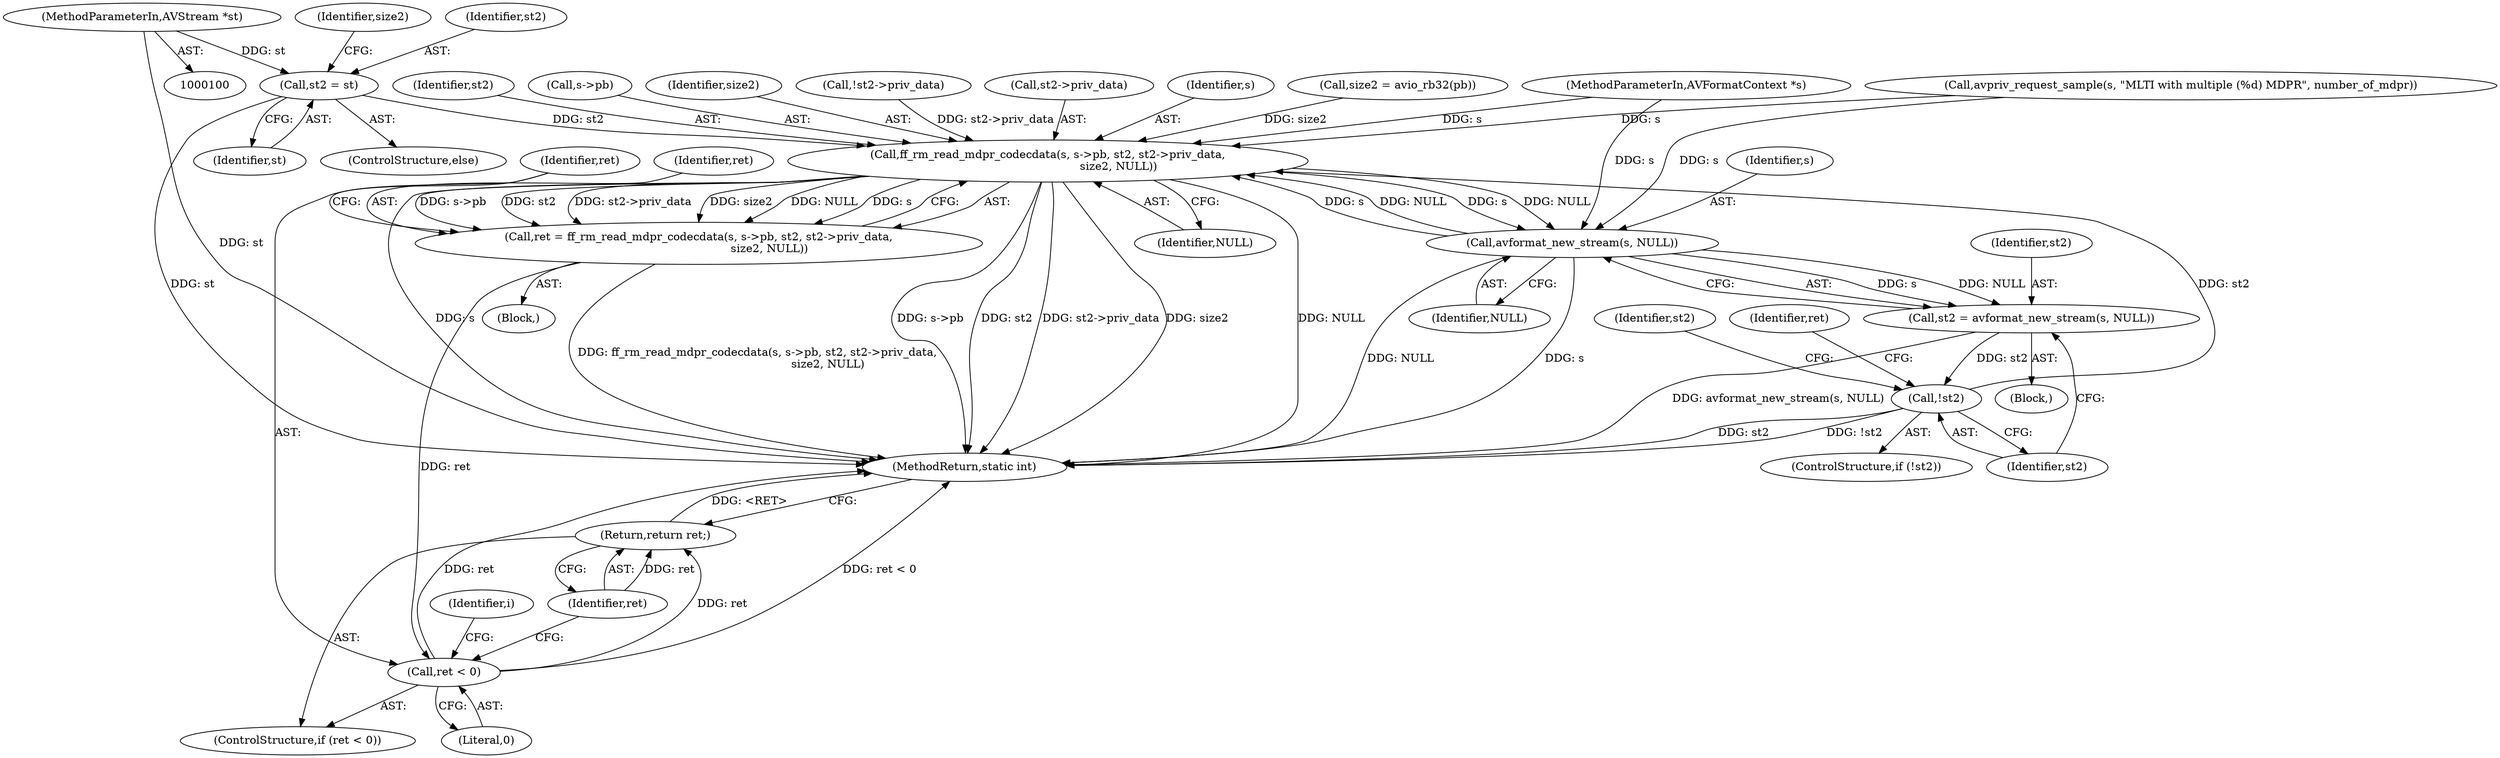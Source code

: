 digraph "0_FFmpeg_a7e032a277452366771951e29fd0bf2bd5c029f0@pointer" {
"1000227" [label="(Call,st2 = st)"];
"1000103" [label="(MethodParameterIn,AVStream *st)"];
"1000236" [label="(Call,ff_rm_read_mdpr_codecdata(s, s->pb, st2, st2->priv_data,\n                                        size2, NULL))"];
"1000157" [label="(Call,avformat_new_stream(s, NULL))"];
"1000155" [label="(Call,st2 = avformat_new_stream(s, NULL))"];
"1000161" [label="(Call,!st2)"];
"1000234" [label="(Call,ret = ff_rm_read_mdpr_codecdata(s, s->pb, st2, st2->priv_data,\n                                        size2, NULL))"];
"1000248" [label="(Call,ret < 0)"];
"1000251" [label="(Return,return ret;)"];
"1000249" [label="(Identifier,ret)"];
"1000226" [label="(ControlStructure,else)"];
"1000247" [label="(ControlStructure,if (ret < 0))"];
"1000219" [label="(Call,!st2->priv_data)"];
"1000101" [label="(MethodParameterIn,AVFormatContext *s)"];
"1000235" [label="(Identifier,ret)"];
"1000242" [label="(Call,st2->priv_data)"];
"1000157" [label="(Call,avformat_new_stream(s, NULL))"];
"1000237" [label="(Identifier,s)"];
"1000251" [label="(Return,return ret;)"];
"1000236" [label="(Call,ff_rm_read_mdpr_codecdata(s, s->pb, st2, st2->priv_data,\n                                        size2, NULL))"];
"1000255" [label="(MethodReturn,static int)"];
"1000135" [label="(Call,avpriv_request_sample(s, \"MLTI with multiple (%d) MDPR\", number_of_mdpr))"];
"1000230" [label="(Call,size2 = avio_rb32(pb))"];
"1000147" [label="(Identifier,i)"];
"1000156" [label="(Identifier,st2)"];
"1000241" [label="(Identifier,st2)"];
"1000227" [label="(Call,st2 = st)"];
"1000159" [label="(Identifier,NULL)"];
"1000246" [label="(Identifier,NULL)"];
"1000165" [label="(Identifier,ret)"];
"1000238" [label="(Call,s->pb)"];
"1000231" [label="(Identifier,size2)"];
"1000172" [label="(Identifier,st2)"];
"1000161" [label="(Call,!st2)"];
"1000158" [label="(Identifier,s)"];
"1000228" [label="(Identifier,st2)"];
"1000245" [label="(Identifier,size2)"];
"1000234" [label="(Call,ret = ff_rm_read_mdpr_codecdata(s, s->pb, st2, st2->priv_data,\n                                        size2, NULL))"];
"1000252" [label="(Identifier,ret)"];
"1000250" [label="(Literal,0)"];
"1000155" [label="(Call,st2 = avformat_new_stream(s, NULL))"];
"1000148" [label="(Block,)"];
"1000103" [label="(MethodParameterIn,AVStream *st)"];
"1000154" [label="(Block,)"];
"1000162" [label="(Identifier,st2)"];
"1000160" [label="(ControlStructure,if (!st2))"];
"1000248" [label="(Call,ret < 0)"];
"1000229" [label="(Identifier,st)"];
"1000227" -> "1000226"  [label="AST: "];
"1000227" -> "1000229"  [label="CFG: "];
"1000228" -> "1000227"  [label="AST: "];
"1000229" -> "1000227"  [label="AST: "];
"1000231" -> "1000227"  [label="CFG: "];
"1000227" -> "1000255"  [label="DDG: st"];
"1000103" -> "1000227"  [label="DDG: st"];
"1000227" -> "1000236"  [label="DDG: st2"];
"1000103" -> "1000100"  [label="AST: "];
"1000103" -> "1000255"  [label="DDG: st"];
"1000236" -> "1000234"  [label="AST: "];
"1000236" -> "1000246"  [label="CFG: "];
"1000237" -> "1000236"  [label="AST: "];
"1000238" -> "1000236"  [label="AST: "];
"1000241" -> "1000236"  [label="AST: "];
"1000242" -> "1000236"  [label="AST: "];
"1000245" -> "1000236"  [label="AST: "];
"1000246" -> "1000236"  [label="AST: "];
"1000234" -> "1000236"  [label="CFG: "];
"1000236" -> "1000255"  [label="DDG: s"];
"1000236" -> "1000255"  [label="DDG: s->pb"];
"1000236" -> "1000255"  [label="DDG: st2->priv_data"];
"1000236" -> "1000255"  [label="DDG: size2"];
"1000236" -> "1000255"  [label="DDG: NULL"];
"1000236" -> "1000255"  [label="DDG: st2"];
"1000236" -> "1000157"  [label="DDG: s"];
"1000236" -> "1000157"  [label="DDG: NULL"];
"1000236" -> "1000234"  [label="DDG: s->pb"];
"1000236" -> "1000234"  [label="DDG: st2"];
"1000236" -> "1000234"  [label="DDG: st2->priv_data"];
"1000236" -> "1000234"  [label="DDG: size2"];
"1000236" -> "1000234"  [label="DDG: NULL"];
"1000236" -> "1000234"  [label="DDG: s"];
"1000157" -> "1000236"  [label="DDG: s"];
"1000157" -> "1000236"  [label="DDG: NULL"];
"1000135" -> "1000236"  [label="DDG: s"];
"1000101" -> "1000236"  [label="DDG: s"];
"1000161" -> "1000236"  [label="DDG: st2"];
"1000219" -> "1000236"  [label="DDG: st2->priv_data"];
"1000230" -> "1000236"  [label="DDG: size2"];
"1000157" -> "1000155"  [label="AST: "];
"1000157" -> "1000159"  [label="CFG: "];
"1000158" -> "1000157"  [label="AST: "];
"1000159" -> "1000157"  [label="AST: "];
"1000155" -> "1000157"  [label="CFG: "];
"1000157" -> "1000255"  [label="DDG: NULL"];
"1000157" -> "1000255"  [label="DDG: s"];
"1000157" -> "1000155"  [label="DDG: s"];
"1000157" -> "1000155"  [label="DDG: NULL"];
"1000135" -> "1000157"  [label="DDG: s"];
"1000101" -> "1000157"  [label="DDG: s"];
"1000155" -> "1000154"  [label="AST: "];
"1000156" -> "1000155"  [label="AST: "];
"1000162" -> "1000155"  [label="CFG: "];
"1000155" -> "1000255"  [label="DDG: avformat_new_stream(s, NULL)"];
"1000155" -> "1000161"  [label="DDG: st2"];
"1000161" -> "1000160"  [label="AST: "];
"1000161" -> "1000162"  [label="CFG: "];
"1000162" -> "1000161"  [label="AST: "];
"1000165" -> "1000161"  [label="CFG: "];
"1000172" -> "1000161"  [label="CFG: "];
"1000161" -> "1000255"  [label="DDG: st2"];
"1000161" -> "1000255"  [label="DDG: !st2"];
"1000234" -> "1000148"  [label="AST: "];
"1000235" -> "1000234"  [label="AST: "];
"1000249" -> "1000234"  [label="CFG: "];
"1000234" -> "1000255"  [label="DDG: ff_rm_read_mdpr_codecdata(s, s->pb, st2, st2->priv_data,\n                                        size2, NULL)"];
"1000234" -> "1000248"  [label="DDG: ret"];
"1000248" -> "1000247"  [label="AST: "];
"1000248" -> "1000250"  [label="CFG: "];
"1000249" -> "1000248"  [label="AST: "];
"1000250" -> "1000248"  [label="AST: "];
"1000252" -> "1000248"  [label="CFG: "];
"1000147" -> "1000248"  [label="CFG: "];
"1000248" -> "1000255"  [label="DDG: ret < 0"];
"1000248" -> "1000255"  [label="DDG: ret"];
"1000248" -> "1000251"  [label="DDG: ret"];
"1000251" -> "1000247"  [label="AST: "];
"1000251" -> "1000252"  [label="CFG: "];
"1000252" -> "1000251"  [label="AST: "];
"1000255" -> "1000251"  [label="CFG: "];
"1000251" -> "1000255"  [label="DDG: <RET>"];
"1000252" -> "1000251"  [label="DDG: ret"];
}
